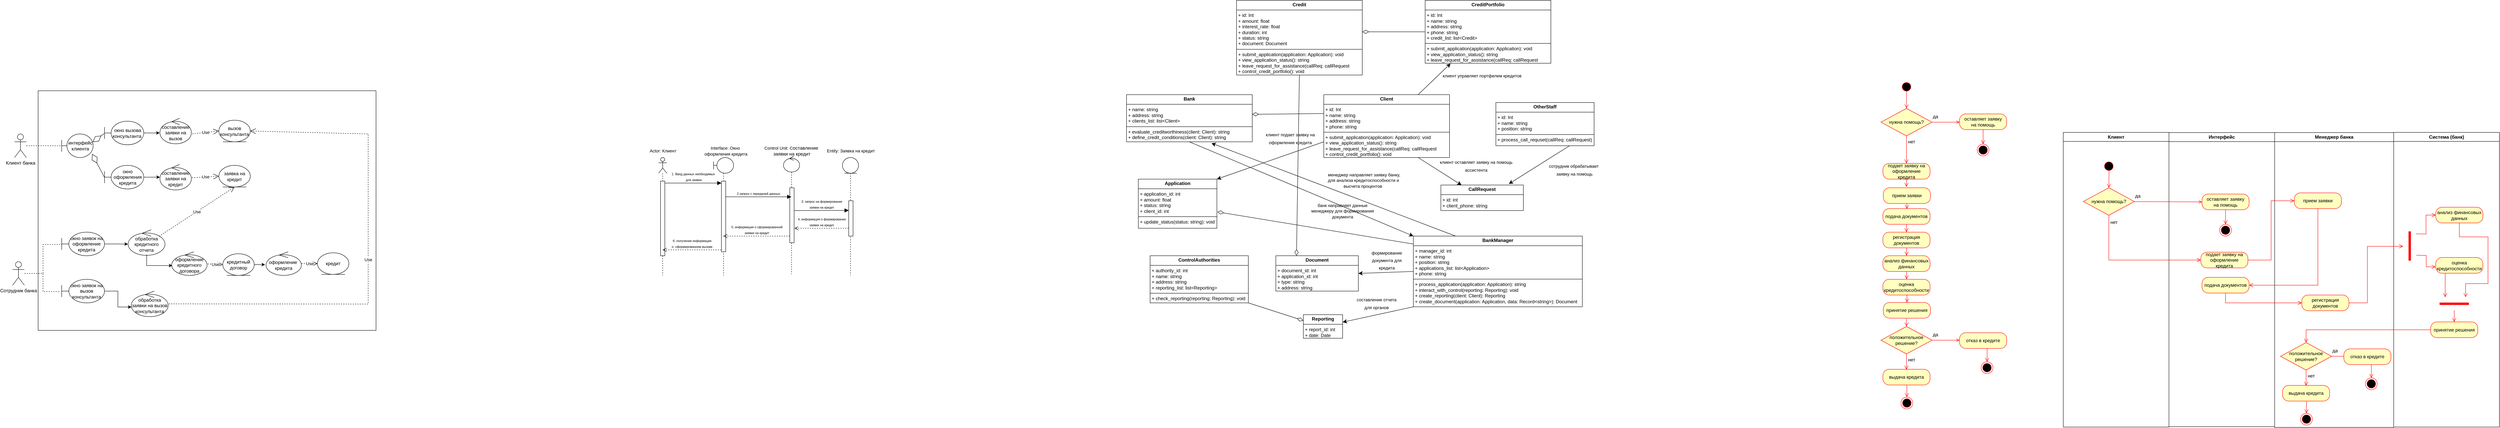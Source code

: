 <mxfile version="24.5.2" type="github">
  <diagram name="Страница — 1" id="e-6qt5zOmuHjVq2N8JB4">
    <mxGraphModel dx="2049" dy="2346" grid="0" gridSize="10" guides="1" tooltips="1" connect="1" arrows="1" fold="1" page="1" pageScale="1" pageWidth="827" pageHeight="1169" math="0" shadow="0">
      <root>
        <mxCell id="0" />
        <mxCell id="1" parent="0" />
        <mxCell id="MA05RyKYBN23lNn1xLHW-2" value="" style="swimlane;startSize=0;" parent="1" vertex="1">
          <mxGeometry x="130" y="90" width="860" height="610" as="geometry" />
        </mxCell>
        <mxCell id="MA05RyKYBN23lNn1xLHW-9" value="интерфейс клиента" style="shape=umlBoundary;whiteSpace=wrap;html=1;" parent="MA05RyKYBN23lNn1xLHW-2" vertex="1">
          <mxGeometry x="60" y="110" width="80" height="60" as="geometry" />
        </mxCell>
        <mxCell id="MA05RyKYBN23lNn1xLHW-12" value="окно оформления кредита" style="shape=umlBoundary;whiteSpace=wrap;html=1;" parent="MA05RyKYBN23lNn1xLHW-2" vertex="1">
          <mxGeometry x="169" y="190" width="100" height="60" as="geometry" />
        </mxCell>
        <mxCell id="MA05RyKYBN23lNn1xLHW-13" value="окно вызова консультанта&amp;nbsp;" style="shape=umlBoundary;whiteSpace=wrap;html=1;" parent="MA05RyKYBN23lNn1xLHW-2" vertex="1">
          <mxGeometry x="169" y="77.5" width="100" height="60" as="geometry" />
        </mxCell>
        <mxCell id="MA05RyKYBN23lNn1xLHW-14" value="составление заявки на вызов" style="ellipse;shape=umlControl;whiteSpace=wrap;html=1;" parent="MA05RyKYBN23lNn1xLHW-2" vertex="1">
          <mxGeometry x="310" y="70" width="80" height="65" as="geometry" />
        </mxCell>
        <mxCell id="MA05RyKYBN23lNn1xLHW-16" value="вызов консультанта" style="ellipse;shape=umlEntity;whiteSpace=wrap;html=1;" parent="MA05RyKYBN23lNn1xLHW-2" vertex="1">
          <mxGeometry x="460" y="75" width="80" height="55" as="geometry" />
        </mxCell>
        <mxCell id="MA05RyKYBN23lNn1xLHW-18" value="составление заявки на кредит" style="ellipse;shape=umlControl;whiteSpace=wrap;html=1;" parent="MA05RyKYBN23lNn1xLHW-2" vertex="1">
          <mxGeometry x="310" y="187.5" width="80" height="65" as="geometry" />
        </mxCell>
        <mxCell id="MA05RyKYBN23lNn1xLHW-19" value="заявка на кредит" style="ellipse;shape=umlEntity;whiteSpace=wrap;html=1;" parent="MA05RyKYBN23lNn1xLHW-2" vertex="1">
          <mxGeometry x="460" y="190" width="80" height="55" as="geometry" />
        </mxCell>
        <mxCell id="MA05RyKYBN23lNn1xLHW-20" value="окно заявок на оформление кредита" style="shape=umlBoundary;whiteSpace=wrap;html=1;" parent="MA05RyKYBN23lNn1xLHW-2" vertex="1">
          <mxGeometry x="60" y="360" width="109" height="60" as="geometry" />
        </mxCell>
        <mxCell id="MA05RyKYBN23lNn1xLHW-21" value="окно заявок на вызов консультанта" style="shape=umlBoundary;whiteSpace=wrap;html=1;" parent="MA05RyKYBN23lNn1xLHW-2" vertex="1">
          <mxGeometry x="60" y="480" width="109" height="60" as="geometry" />
        </mxCell>
        <mxCell id="MA05RyKYBN23lNn1xLHW-23" value="обработка кредитного отчета" style="ellipse;shape=umlControl;whiteSpace=wrap;html=1;" parent="MA05RyKYBN23lNn1xLHW-2" vertex="1">
          <mxGeometry x="229" y="354" width="94" height="65" as="geometry" />
        </mxCell>
        <mxCell id="MA05RyKYBN23lNn1xLHW-24" value="Use" style="endArrow=open;endSize=12;dashed=1;html=1;rounded=0;entryX=0.5;entryY=1;entryDx=0;entryDy=0;exitX=0.839;exitY=0.254;exitDx=0;exitDy=0;exitPerimeter=0;" parent="MA05RyKYBN23lNn1xLHW-2" source="MA05RyKYBN23lNn1xLHW-23" target="MA05RyKYBN23lNn1xLHW-19" edge="1">
          <mxGeometry width="160" relative="1" as="geometry">
            <mxPoint x="180" y="320" as="sourcePoint" />
            <mxPoint x="340" y="320" as="targetPoint" />
          </mxGeometry>
        </mxCell>
        <mxCell id="MA05RyKYBN23lNn1xLHW-25" value="Use" style="endArrow=open;endSize=12;dashed=1;html=1;rounded=0;entryX=0;entryY=0.5;entryDx=0;entryDy=0;exitX=1.017;exitY=0.523;exitDx=0;exitDy=0;exitPerimeter=0;" parent="MA05RyKYBN23lNn1xLHW-2" source="MA05RyKYBN23lNn1xLHW-18" target="MA05RyKYBN23lNn1xLHW-19" edge="1">
          <mxGeometry width="160" relative="1" as="geometry">
            <mxPoint x="318" y="381" as="sourcePoint" />
            <mxPoint x="510" y="255" as="targetPoint" />
          </mxGeometry>
        </mxCell>
        <mxCell id="MA05RyKYBN23lNn1xLHW-26" value="оформление кредитного договора" style="ellipse;shape=umlControl;whiteSpace=wrap;html=1;" parent="MA05RyKYBN23lNn1xLHW-2" vertex="1">
          <mxGeometry x="340" y="410" width="90" height="60" as="geometry" />
        </mxCell>
        <mxCell id="MA05RyKYBN23lNn1xLHW-27" style="edgeStyle=orthogonalEdgeStyle;rounded=0;orthogonalLoop=1;jettySize=auto;html=1;entryX=0.019;entryY=0.583;entryDx=0;entryDy=0;entryPerimeter=0;exitX=0.502;exitY=0.975;exitDx=0;exitDy=0;exitPerimeter=0;" parent="MA05RyKYBN23lNn1xLHW-2" source="MA05RyKYBN23lNn1xLHW-23" target="MA05RyKYBN23lNn1xLHW-26" edge="1">
          <mxGeometry relative="1" as="geometry">
            <Array as="points">
              <mxPoint x="276" y="445" />
            </Array>
          </mxGeometry>
        </mxCell>
        <mxCell id="MA05RyKYBN23lNn1xLHW-28" value="кредитный&lt;div&gt;договор&lt;/div&gt;" style="ellipse;shape=umlEntity;whiteSpace=wrap;html=1;" parent="MA05RyKYBN23lNn1xLHW-2" vertex="1">
          <mxGeometry x="470" y="415" width="80" height="55" as="geometry" />
        </mxCell>
        <mxCell id="MA05RyKYBN23lNn1xLHW-30" value="Use" style="endArrow=open;endSize=12;dashed=1;html=1;rounded=0;entryX=0;entryY=0.5;entryDx=0;entryDy=0;exitX=1.015;exitY=0.514;exitDx=0;exitDy=0;exitPerimeter=0;" parent="MA05RyKYBN23lNn1xLHW-2" source="MA05RyKYBN23lNn1xLHW-26" target="MA05RyKYBN23lNn1xLHW-28" edge="1">
          <mxGeometry width="160" relative="1" as="geometry">
            <mxPoint x="318" y="381" as="sourcePoint" />
            <mxPoint x="510" y="255" as="targetPoint" />
          </mxGeometry>
        </mxCell>
        <mxCell id="MA05RyKYBN23lNn1xLHW-31" value="оформление&amp;nbsp; кредита" style="ellipse;shape=umlControl;whiteSpace=wrap;html=1;" parent="MA05RyKYBN23lNn1xLHW-2" vertex="1">
          <mxGeometry x="580" y="410" width="90" height="60" as="geometry" />
        </mxCell>
        <mxCell id="MA05RyKYBN23lNn1xLHW-32" style="edgeStyle=orthogonalEdgeStyle;rounded=0;orthogonalLoop=1;jettySize=auto;html=1;entryX=-0.027;entryY=0.548;entryDx=0;entryDy=0;entryPerimeter=0;" parent="MA05RyKYBN23lNn1xLHW-2" source="MA05RyKYBN23lNn1xLHW-28" target="MA05RyKYBN23lNn1xLHW-31" edge="1">
          <mxGeometry relative="1" as="geometry" />
        </mxCell>
        <mxCell id="MA05RyKYBN23lNn1xLHW-33" value="кредит" style="ellipse;shape=umlEntity;whiteSpace=wrap;html=1;" parent="MA05RyKYBN23lNn1xLHW-2" vertex="1">
          <mxGeometry x="711" y="412.5" width="80" height="55" as="geometry" />
        </mxCell>
        <mxCell id="MA05RyKYBN23lNn1xLHW-35" value="обработка&lt;div&gt;заявки на вызов консультанта&lt;/div&gt;" style="ellipse;shape=umlControl;whiteSpace=wrap;html=1;" parent="MA05RyKYBN23lNn1xLHW-2" vertex="1">
          <mxGeometry x="237" y="510" width="94" height="65" as="geometry" />
        </mxCell>
        <mxCell id="MA05RyKYBN23lNn1xLHW-36" value="Use" style="endArrow=open;endSize=12;dashed=1;html=1;rounded=0;exitX=1.017;exitY=0.5;exitDx=0;exitDy=0;exitPerimeter=0;entryX=1;entryY=0.5;entryDx=0;entryDy=0;" parent="MA05RyKYBN23lNn1xLHW-2" source="MA05RyKYBN23lNn1xLHW-35" target="MA05RyKYBN23lNn1xLHW-16" edge="1">
          <mxGeometry width="160" relative="1" as="geometry">
            <mxPoint x="318" y="381" as="sourcePoint" />
            <mxPoint x="510" y="255" as="targetPoint" />
            <Array as="points">
              <mxPoint x="840" y="543" />
              <mxPoint x="840" y="110" />
            </Array>
          </mxGeometry>
        </mxCell>
        <mxCell id="MA05RyKYBN23lNn1xLHW-37" value="Use" style="endArrow=open;endSize=12;dashed=1;html=1;rounded=0;entryX=0;entryY=0.5;entryDx=0;entryDy=0;exitX=1.03;exitY=0.609;exitDx=0;exitDy=0;exitPerimeter=0;" parent="MA05RyKYBN23lNn1xLHW-2" source="MA05RyKYBN23lNn1xLHW-14" target="MA05RyKYBN23lNn1xLHW-16" edge="1">
          <mxGeometry width="160" relative="1" as="geometry">
            <mxPoint x="401" y="231" as="sourcePoint" />
            <mxPoint x="470" y="228" as="targetPoint" />
          </mxGeometry>
        </mxCell>
        <mxCell id="MA05RyKYBN23lNn1xLHW-38" style="edgeStyle=orthogonalEdgeStyle;rounded=0;orthogonalLoop=1;jettySize=auto;html=1;entryX=-0.009;entryY=0.574;entryDx=0;entryDy=0;entryPerimeter=0;" parent="MA05RyKYBN23lNn1xLHW-2" source="MA05RyKYBN23lNn1xLHW-13" target="MA05RyKYBN23lNn1xLHW-14" edge="1">
          <mxGeometry relative="1" as="geometry" />
        </mxCell>
        <mxCell id="MA05RyKYBN23lNn1xLHW-39" style="edgeStyle=orthogonalEdgeStyle;rounded=0;orthogonalLoop=1;jettySize=auto;html=1;" parent="MA05RyKYBN23lNn1xLHW-2" source="MA05RyKYBN23lNn1xLHW-12" edge="1">
          <mxGeometry relative="1" as="geometry">
            <mxPoint x="310" y="220" as="targetPoint" />
          </mxGeometry>
        </mxCell>
        <mxCell id="MA05RyKYBN23lNn1xLHW-40" style="edgeStyle=orthogonalEdgeStyle;rounded=0;orthogonalLoop=1;jettySize=auto;html=1;entryX=-0.004;entryY=0.561;entryDx=0;entryDy=0;entryPerimeter=0;" parent="MA05RyKYBN23lNn1xLHW-2" source="MA05RyKYBN23lNn1xLHW-20" target="MA05RyKYBN23lNn1xLHW-23" edge="1">
          <mxGeometry relative="1" as="geometry" />
        </mxCell>
        <mxCell id="MA05RyKYBN23lNn1xLHW-41" style="edgeStyle=orthogonalEdgeStyle;rounded=0;orthogonalLoop=1;jettySize=auto;html=1;entryX=0.006;entryY=0.623;entryDx=0;entryDy=0;entryPerimeter=0;" parent="MA05RyKYBN23lNn1xLHW-2" source="MA05RyKYBN23lNn1xLHW-21" target="MA05RyKYBN23lNn1xLHW-35" edge="1">
          <mxGeometry relative="1" as="geometry" />
        </mxCell>
        <mxCell id="MA05RyKYBN23lNn1xLHW-44" value="" style="endArrow=diamondThin;endFill=0;endSize=24;html=1;rounded=0;entryX=0.987;entryY=0.341;entryDx=0;entryDy=0;entryPerimeter=0;exitX=-0.011;exitY=0.527;exitDx=0;exitDy=0;exitPerimeter=0;" parent="MA05RyKYBN23lNn1xLHW-2" source="MA05RyKYBN23lNn1xLHW-13" target="MA05RyKYBN23lNn1xLHW-9" edge="1">
          <mxGeometry width="160" relative="1" as="geometry">
            <mxPoint x="220" y="280" as="sourcePoint" />
            <mxPoint x="380" y="280" as="targetPoint" />
          </mxGeometry>
        </mxCell>
        <mxCell id="MA05RyKYBN23lNn1xLHW-45" value="" style="endArrow=diamondThin;endFill=0;endSize=24;html=1;rounded=0;entryX=0.969;entryY=0.847;entryDx=0;entryDy=0;entryPerimeter=0;exitX=-0.004;exitY=0.502;exitDx=0;exitDy=0;exitPerimeter=0;" parent="MA05RyKYBN23lNn1xLHW-2" source="MA05RyKYBN23lNn1xLHW-12" target="MA05RyKYBN23lNn1xLHW-9" edge="1">
          <mxGeometry width="160" relative="1" as="geometry">
            <mxPoint x="220" y="280" as="sourcePoint" />
            <mxPoint x="380" y="280" as="targetPoint" />
          </mxGeometry>
        </mxCell>
        <mxCell id="MA05RyKYBN23lNn1xLHW-3" value="Клиент банка" style="shape=umlActor;verticalLabelPosition=bottom;verticalAlign=top;html=1;outlineConnect=0;" parent="1" vertex="1">
          <mxGeometry x="70" y="200" width="30" height="60" as="geometry" />
        </mxCell>
        <mxCell id="MA05RyKYBN23lNn1xLHW-4" value="Сотрудник банка" style="shape=umlActor;verticalLabelPosition=bottom;verticalAlign=top;html=1;outlineConnect=0;" parent="1" vertex="1">
          <mxGeometry x="65" y="525" width="30" height="60" as="geometry" />
        </mxCell>
        <mxCell id="MA05RyKYBN23lNn1xLHW-11" style="edgeStyle=orthogonalEdgeStyle;rounded=0;orthogonalLoop=1;jettySize=auto;html=1;entryX=0.03;entryY=0.502;entryDx=0;entryDy=0;entryPerimeter=0;dashed=1;endArrow=none;endFill=0;" parent="1" source="MA05RyKYBN23lNn1xLHW-3" target="MA05RyKYBN23lNn1xLHW-9" edge="1">
          <mxGeometry relative="1" as="geometry" />
        </mxCell>
        <mxCell id="MA05RyKYBN23lNn1xLHW-34" value="Use" style="endArrow=open;endSize=12;dashed=1;html=1;rounded=0;entryX=0;entryY=0.5;entryDx=0;entryDy=0;" parent="1" target="MA05RyKYBN23lNn1xLHW-33" edge="1">
          <mxGeometry width="160" relative="1" as="geometry">
            <mxPoint x="800" y="530" as="sourcePoint" />
            <mxPoint x="610" y="543" as="targetPoint" />
          </mxGeometry>
        </mxCell>
        <mxCell id="MA05RyKYBN23lNn1xLHW-43" style="edgeStyle=orthogonalEdgeStyle;rounded=0;orthogonalLoop=1;jettySize=auto;html=1;entryX=-0.029;entryY=0.52;entryDx=0;entryDy=0;entryPerimeter=0;dashed=1;endArrow=none;endFill=0;" parent="1" source="MA05RyKYBN23lNn1xLHW-4" target="MA05RyKYBN23lNn1xLHW-21" edge="1">
          <mxGeometry relative="1" as="geometry">
            <mxPoint x="108" y="550" as="sourcePoint" />
            <mxPoint x="200" y="550" as="targetPoint" />
          </mxGeometry>
        </mxCell>
        <mxCell id="MA05RyKYBN23lNn1xLHW-42" style="edgeStyle=orthogonalEdgeStyle;rounded=0;orthogonalLoop=1;jettySize=auto;html=1;entryX=0.009;entryY=0.52;entryDx=0;entryDy=0;entryPerimeter=0;dashed=1;endArrow=none;endFill=0;" parent="1" source="MA05RyKYBN23lNn1xLHW-4" target="MA05RyKYBN23lNn1xLHW-20" edge="1">
          <mxGeometry relative="1" as="geometry">
            <mxPoint x="98" y="540" as="sourcePoint" />
            <mxPoint x="190" y="540" as="targetPoint" />
          </mxGeometry>
        </mxCell>
        <mxCell id="S6wP4L2hM6dd7UkBIjbo-1" value="" style="shape=umlLifeline;perimeter=lifelinePerimeter;whiteSpace=wrap;html=1;container=1;dropTarget=0;collapsible=0;recursiveResize=0;outlineConnect=0;portConstraint=eastwest;newEdgeStyle={&quot;curved&quot;:0,&quot;rounded&quot;:0};participant=umlActor;" vertex="1" parent="1">
          <mxGeometry x="1709" y="260" width="21" height="300" as="geometry" />
        </mxCell>
        <mxCell id="S6wP4L2hM6dd7UkBIjbo-20" value="" style="html=1;points=[[0,0,0,0,5],[0,1,0,0,-5],[1,0,0,0,5],[1,1,0,0,-5]];perimeter=orthogonalPerimeter;outlineConnect=0;targetShapes=umlLifeline;portConstraint=eastwest;newEdgeStyle={&quot;curved&quot;:0,&quot;rounded&quot;:0};" vertex="1" parent="S6wP4L2hM6dd7UkBIjbo-1">
          <mxGeometry x="5" y="60" width="11" height="190" as="geometry" />
        </mxCell>
        <mxCell id="S6wP4L2hM6dd7UkBIjbo-4" value="" style="shape=umlLifeline;perimeter=lifelinePerimeter;whiteSpace=wrap;html=1;container=1;dropTarget=0;collapsible=0;recursiveResize=0;outlineConnect=0;portConstraint=eastwest;newEdgeStyle={&quot;curved&quot;:0,&quot;rounded&quot;:0};participant=umlBoundary;" vertex="1" parent="1">
          <mxGeometry x="1849" y="260" width="51" height="300" as="geometry" />
        </mxCell>
        <mxCell id="S6wP4L2hM6dd7UkBIjbo-17" value="" style="html=1;points=[[0,0,0,0,5],[0,1,0,0,-5],[1,0,0,0,5],[1,1,0,0,-5]];perimeter=orthogonalPerimeter;outlineConnect=0;targetShapes=umlLifeline;portConstraint=eastwest;newEdgeStyle={&quot;curved&quot;:0,&quot;rounded&quot;:0};" vertex="1" parent="S6wP4L2hM6dd7UkBIjbo-4">
          <mxGeometry x="20" y="60" width="11" height="180" as="geometry" />
        </mxCell>
        <mxCell id="S6wP4L2hM6dd7UkBIjbo-6" value="&lt;span style=&quot;font-weight: normal;&quot;&gt;&lt;font style=&quot;font-size: 11px;&quot;&gt;Interface: Окно&amp;nbsp;&lt;/font&gt;&lt;/span&gt;&lt;div&gt;&lt;span style=&quot;font-weight: normal;&quot;&gt;&lt;font style=&quot;font-size: 11px;&quot;&gt;оформления кредита&lt;/font&gt;&lt;/span&gt;&lt;/div&gt;" style="text;align=center;fontStyle=1;verticalAlign=middle;spacingLeft=3;spacingRight=3;strokeColor=none;rotatable=0;points=[[0,0.5],[1,0.5]];portConstraint=eastwest;html=1;" vertex="1" parent="1">
          <mxGeometry x="1839" y="230" width="81" height="26" as="geometry" />
        </mxCell>
        <mxCell id="S6wP4L2hM6dd7UkBIjbo-7" value="&lt;span style=&quot;font-size: 11px; font-weight: 400;&quot;&gt;Actor: Клиент&lt;/span&gt;" style="text;align=center;fontStyle=1;verticalAlign=middle;spacingLeft=3;spacingRight=3;strokeColor=none;rotatable=0;points=[[0,0.5],[1,0.5]];portConstraint=eastwest;html=1;" vertex="1" parent="1">
          <mxGeometry x="1679" y="230" width="81" height="26" as="geometry" />
        </mxCell>
        <mxCell id="S6wP4L2hM6dd7UkBIjbo-10" value="&lt;span style=&quot;font-weight: normal;&quot;&gt;&lt;font style=&quot;font-size: 11px;&quot;&gt;Control Unit: C&lt;/font&gt;&lt;/span&gt;&lt;span style=&quot;font-weight: 400; text-wrap: wrap;&quot;&gt;оставление&amp;nbsp;&lt;/span&gt;&lt;div&gt;&lt;span style=&quot;font-weight: 400; text-wrap: wrap;&quot;&gt;заявки на кредит&lt;/span&gt;&lt;/div&gt;" style="text;align=center;fontStyle=1;verticalAlign=middle;spacingLeft=3;spacingRight=3;strokeColor=none;rotatable=0;points=[[0,0.5],[1,0.5]];portConstraint=eastwest;html=1;" vertex="1" parent="1">
          <mxGeometry x="2007" y="230" width="81" height="26" as="geometry" />
        </mxCell>
        <mxCell id="S6wP4L2hM6dd7UkBIjbo-11" value="" style="shape=umlLifeline;perimeter=lifelinePerimeter;whiteSpace=wrap;html=1;container=1;dropTarget=0;collapsible=0;recursiveResize=0;outlineConnect=0;portConstraint=eastwest;newEdgeStyle={&quot;curved&quot;:0,&quot;rounded&quot;:0};participant=umlControl;" vertex="1" parent="1">
          <mxGeometry x="2027" y="257" width="41" height="300" as="geometry" />
        </mxCell>
        <mxCell id="S6wP4L2hM6dd7UkBIjbo-26" value="" style="html=1;points=[[0,0,0,0,5],[0,1,0,0,-5],[1,0,0,0,5],[1,1,0,0,-5]];perimeter=orthogonalPerimeter;outlineConnect=0;targetShapes=umlLifeline;portConstraint=eastwest;newEdgeStyle={&quot;curved&quot;:0,&quot;rounded&quot;:0};" vertex="1" parent="S6wP4L2hM6dd7UkBIjbo-11">
          <mxGeometry x="16" y="80" width="11" height="140" as="geometry" />
        </mxCell>
        <mxCell id="S6wP4L2hM6dd7UkBIjbo-14" value="&lt;span style=&quot;font-weight: normal;&quot;&gt;&lt;font style=&quot;font-size: 11px;&quot;&gt;Entity: Заявка на кредит&lt;/font&gt;&lt;/span&gt;" style="text;align=center;fontStyle=1;verticalAlign=middle;spacingLeft=3;spacingRight=3;strokeColor=none;rotatable=0;points=[[0,0.5],[1,0.5]];portConstraint=eastwest;html=1;" vertex="1" parent="1">
          <mxGeometry x="2157" y="230" width="81" height="26" as="geometry" />
        </mxCell>
        <mxCell id="S6wP4L2hM6dd7UkBIjbo-16" value="" style="shape=umlLifeline;perimeter=lifelinePerimeter;whiteSpace=wrap;html=1;container=1;dropTarget=0;collapsible=0;recursiveResize=0;outlineConnect=0;portConstraint=eastwest;newEdgeStyle={&quot;curved&quot;:0,&quot;rounded&quot;:0};participant=umlEntity;" vertex="1" parent="1">
          <mxGeometry x="2177" y="260" width="41" height="300" as="geometry" />
        </mxCell>
        <mxCell id="S6wP4L2hM6dd7UkBIjbo-29" value="" style="html=1;points=[[0,0,0,0,5],[0,1,0,0,-5],[1,0,0,0,5],[1,1,0,0,-5]];perimeter=orthogonalPerimeter;outlineConnect=0;targetShapes=umlLifeline;portConstraint=eastwest;newEdgeStyle={&quot;curved&quot;:0,&quot;rounded&quot;:0};" vertex="1" parent="S6wP4L2hM6dd7UkBIjbo-16">
          <mxGeometry x="16" y="110" width="11" height="90" as="geometry" />
        </mxCell>
        <mxCell id="S6wP4L2hM6dd7UkBIjbo-18" value="&lt;font style=&quot;font-size: 8px;&quot;&gt;1. Ввод данных необходимых&lt;/font&gt;&lt;div&gt;&lt;font style=&quot;font-size: 8px;&quot;&gt;&amp;nbsp;для заявки&lt;/font&gt;&lt;/div&gt;" style="html=1;verticalAlign=bottom;endArrow=block;curved=0;rounded=0;entryX=0;entryY=0;entryDx=0;entryDy=5;fontSize=12;startSize=8;endSize=8;exitX=1;exitY=0;exitDx=0;exitDy=5;exitPerimeter=0;" edge="1" target="S6wP4L2hM6dd7UkBIjbo-17" parent="1" source="S6wP4L2hM6dd7UkBIjbo-20">
          <mxGeometry relative="1" as="geometry">
            <mxPoint x="1745" y="325" as="sourcePoint" />
          </mxGeometry>
        </mxCell>
        <mxCell id="S6wP4L2hM6dd7UkBIjbo-19" value="&lt;font style=&quot;font-size: 8px;&quot;&gt;6. получение информации&lt;/font&gt;&lt;div&gt;&lt;font style=&quot;font-size: 8px;&quot;&gt;о&amp;nbsp; сформированном&amp;nbsp;&lt;/font&gt;&lt;span style=&quot;font-size: 8px;&quot;&gt;вызове&lt;/span&gt;&lt;/div&gt;" style="html=1;verticalAlign=bottom;endArrow=open;dashed=1;endSize=8;curved=0;rounded=0;exitX=0;exitY=1;exitDx=0;exitDy=-5;fontSize=12;" edge="1" source="S6wP4L2hM6dd7UkBIjbo-17" parent="1" target="S6wP4L2hM6dd7UkBIjbo-1">
          <mxGeometry relative="1" as="geometry">
            <mxPoint x="1745" y="395" as="targetPoint" />
          </mxGeometry>
        </mxCell>
        <mxCell id="S6wP4L2hM6dd7UkBIjbo-27" value="&lt;font style=&quot;font-size: 8px;&quot;&gt;2.запрос с передачей данных&lt;/font&gt;" style="html=1;verticalAlign=bottom;endArrow=block;curved=0;rounded=0;fontSize=12;startSize=8;endSize=8;" edge="1" parent="1" target="S6wP4L2hM6dd7UkBIjbo-11">
          <mxGeometry relative="1" as="geometry">
            <mxPoint x="1879" y="360" as="sourcePoint" />
            <mxPoint x="1998.5" y="360" as="targetPoint" />
          </mxGeometry>
        </mxCell>
        <mxCell id="S6wP4L2hM6dd7UkBIjbo-28" value="&lt;font style=&quot;font-size: 8px;&quot;&gt;5. информация о сформированной&lt;/font&gt;&lt;div&gt;&lt;font style=&quot;font-size: 8px;&quot;&gt;заявке на кредит&lt;/font&gt;&lt;/div&gt;" style="html=1;verticalAlign=bottom;endArrow=open;dashed=1;endSize=8;curved=0;rounded=0;exitX=0;exitY=1;exitDx=0;exitDy=-5;fontSize=12;" edge="1" parent="1">
          <mxGeometry relative="1" as="geometry">
            <mxPoint x="1873.786" y="460" as="targetPoint" />
            <mxPoint x="2043.0" y="460" as="sourcePoint" />
          </mxGeometry>
        </mxCell>
        <mxCell id="S6wP4L2hM6dd7UkBIjbo-30" value="&lt;font style=&quot;font-size: 8px;&quot;&gt;3. запрос на формирование&lt;/font&gt;&lt;div&gt;&lt;font style=&quot;font-size: 8px;&quot;&gt;заявки на кредит&lt;/font&gt;&lt;/div&gt;" style="html=1;verticalAlign=bottom;endArrow=block;curved=0;rounded=0;fontSize=12;startSize=8;endSize=8;" edge="1" parent="1">
          <mxGeometry relative="1" as="geometry">
            <mxPoint x="2055" y="395" as="sourcePoint" />
            <mxPoint x="2193.0" y="394.64" as="targetPoint" />
          </mxGeometry>
        </mxCell>
        <mxCell id="S6wP4L2hM6dd7UkBIjbo-31" value="&lt;font style=&quot;font-size: 8px;&quot;&gt;4. информация о формировании&lt;/font&gt;&lt;div&gt;&lt;span style=&quot;font-size: 8px;&quot;&gt;заявки на кредит&lt;/span&gt;&lt;/div&gt;" style="html=1;verticalAlign=bottom;endArrow=open;dashed=1;endSize=8;curved=0;rounded=0;exitX=0;exitY=1;exitDx=0;exitDy=-5;fontSize=12;" edge="1" parent="1">
          <mxGeometry relative="1" as="geometry">
            <mxPoint x="2055" y="440" as="targetPoint" />
            <mxPoint x="2193.0" y="440" as="sourcePoint" />
          </mxGeometry>
        </mxCell>
        <mxCell id="S6wP4L2hM6dd7UkBIjbo-50" style="edgeStyle=none;curved=1;rounded=0;orthogonalLoop=1;jettySize=auto;html=1;exitX=0.75;exitY=1;exitDx=0;exitDy=0;entryX=0.25;entryY=0;entryDx=0;entryDy=0;fontSize=12;startSize=8;endSize=8;" edge="1" parent="1" source="S6wP4L2hM6dd7UkBIjbo-33" target="S6wP4L2hM6dd7UkBIjbo-41">
          <mxGeometry relative="1" as="geometry" />
        </mxCell>
        <mxCell id="S6wP4L2hM6dd7UkBIjbo-58" style="edgeStyle=none;curved=1;rounded=0;orthogonalLoop=1;jettySize=auto;html=1;exitX=0;exitY=0.75;exitDx=0;exitDy=0;entryX=1;entryY=0;entryDx=0;entryDy=0;fontSize=12;startSize=8;endSize=8;" edge="1" parent="1" source="S6wP4L2hM6dd7UkBIjbo-33" target="S6wP4L2hM6dd7UkBIjbo-34">
          <mxGeometry relative="1" as="geometry" />
        </mxCell>
        <mxCell id="S6wP4L2hM6dd7UkBIjbo-33" value="&lt;p style=&quot;margin:0px;margin-top:4px;text-align:center;&quot;&gt;&lt;b&gt;Client&lt;/b&gt;&lt;/p&gt;&lt;hr size=&quot;1&quot; style=&quot;border-style:solid;&quot;&gt;&lt;p style=&quot;margin:0px;margin-left:4px;&quot;&gt;+ id: Int&lt;/p&gt;&lt;p style=&quot;margin:0px;margin-left:4px;&quot;&gt;+ name: string&lt;/p&gt;&lt;p style=&quot;margin:0px;margin-left:4px;&quot;&gt;+ address: string&lt;/p&gt;&lt;p style=&quot;margin:0px;margin-left:4px;&quot;&gt;+ phone: string&lt;/p&gt;&lt;hr size=&quot;1&quot; style=&quot;border-style:solid;&quot;&gt;&lt;p style=&quot;margin:0px;margin-left:4px;&quot;&gt;+ submit_application(application: Application): void&lt;/p&gt;&lt;p style=&quot;margin:0px;margin-left:4px;&quot;&gt;+&amp;nbsp;view_application_status(): string&lt;/p&gt;&lt;p style=&quot;margin:0px;margin-left:4px;&quot;&gt;+&amp;nbsp;leave_request_for_assistance(callReq: callRequest&lt;/p&gt;&lt;p style=&quot;margin:0px;margin-left:4px;&quot;&gt;+&amp;nbsp;control_credit_portfolio(): void&lt;/p&gt;" style="verticalAlign=top;align=left;overflow=fill;html=1;whiteSpace=wrap;" vertex="1" parent="1">
          <mxGeometry x="3402" y="100" width="320" height="160" as="geometry" />
        </mxCell>
        <mxCell id="S6wP4L2hM6dd7UkBIjbo-34" value="&lt;p style=&quot;margin:0px;margin-top:4px;text-align:center;&quot;&gt;&lt;b&gt;Application&lt;/b&gt;&lt;/p&gt;&lt;hr size=&quot;1&quot; style=&quot;border-style:solid;&quot;&gt;&lt;p style=&quot;margin:0px;margin-left:4px;&quot;&gt;+ application_id: int&lt;/p&gt;&lt;p style=&quot;margin:0px;margin-left:4px;&quot;&gt;+ amount: float&lt;/p&gt;&lt;p style=&quot;margin:0px;margin-left:4px;&quot;&gt;+ status: string&lt;/p&gt;&lt;p style=&quot;margin:0px;margin-left:4px;&quot;&gt;+ client_id: int&lt;/p&gt;&lt;hr size=&quot;1&quot; style=&quot;border-style:solid;&quot;&gt;&lt;p style=&quot;margin:0px;margin-left:4px;&quot;&gt;&lt;span style=&quot;background-color: initial;&quot;&gt;+&amp;nbsp;update_status(status: string): void&lt;/span&gt;&lt;br&gt;&lt;/p&gt;" style="verticalAlign=top;align=left;overflow=fill;html=1;whiteSpace=wrap;" vertex="1" parent="1">
          <mxGeometry x="2930" y="315" width="200" height="125" as="geometry" />
        </mxCell>
        <mxCell id="S6wP4L2hM6dd7UkBIjbo-63" style="edgeStyle=none;curved=1;rounded=0;orthogonalLoop=1;jettySize=auto;html=1;exitX=0;exitY=0.5;exitDx=0;exitDy=0;entryX=1;entryY=0.5;entryDx=0;entryDy=0;fontSize=12;startSize=8;endSize=8;" edge="1" parent="1" source="S6wP4L2hM6dd7UkBIjbo-35" target="S6wP4L2hM6dd7UkBIjbo-45">
          <mxGeometry relative="1" as="geometry" />
        </mxCell>
        <mxCell id="S6wP4L2hM6dd7UkBIjbo-70" style="edgeStyle=none;curved=1;rounded=0;orthogonalLoop=1;jettySize=auto;html=1;exitX=0;exitY=1;exitDx=0;exitDy=0;fontSize=12;startSize=8;endSize=8;" edge="1" parent="1" source="S6wP4L2hM6dd7UkBIjbo-35" target="S6wP4L2hM6dd7UkBIjbo-42">
          <mxGeometry relative="1" as="geometry" />
        </mxCell>
        <mxCell id="S6wP4L2hM6dd7UkBIjbo-35" value="&lt;p style=&quot;margin:0px;margin-top:4px;text-align:center;&quot;&gt;&lt;b&gt;BankManager&lt;/b&gt;&lt;/p&gt;&lt;hr size=&quot;1&quot; style=&quot;border-style:solid;&quot;&gt;&lt;p style=&quot;margin:0px;margin-left:4px;&quot;&gt;+ manager_id: int&lt;/p&gt;&lt;p style=&quot;margin:0px;margin-left:4px;&quot;&gt;+ name: string&lt;/p&gt;&lt;p style=&quot;margin:0px;margin-left:4px;&quot;&gt;+ position: string&lt;/p&gt;&lt;p style=&quot;margin:0px;margin-left:4px;&quot;&gt;+ applications_list: list&amp;lt;Application&amp;gt;&lt;/p&gt;&lt;p style=&quot;margin:0px;margin-left:4px;&quot;&gt;+ phone: string&lt;/p&gt;&lt;hr size=&quot;1&quot; style=&quot;border-style:solid;&quot;&gt;&lt;p style=&quot;margin:0px;margin-left:4px;&quot;&gt;+ process_application(application: Application): string&lt;/p&gt;&lt;p style=&quot;margin:0px;margin-left:4px;&quot;&gt;+&amp;nbsp;interact_with_control(reporting: Reporting): void&lt;/p&gt;&lt;p style=&quot;margin:0px;margin-left:4px;&quot;&gt;+ create_reporting(client: Client): Reporting&lt;/p&gt;&lt;p style=&quot;margin:0px;margin-left:4px;&quot;&gt;+ create_document(application: Application, data: Record&amp;lt;string&amp;gt;): Document&lt;/p&gt;" style="verticalAlign=top;align=left;overflow=fill;html=1;whiteSpace=wrap;" vertex="1" parent="1">
          <mxGeometry x="3630" y="460" width="430" height="180" as="geometry" />
        </mxCell>
        <mxCell id="S6wP4L2hM6dd7UkBIjbo-37" value="&lt;p style=&quot;margin:0px;margin-top:4px;text-align:center;&quot;&gt;&lt;b&gt;ControlAuthorities&lt;/b&gt;&lt;/p&gt;&lt;hr size=&quot;1&quot; style=&quot;border-style:solid;&quot;&gt;&lt;p style=&quot;margin:0px;margin-left:4px;&quot;&gt;+ authority_id: int&lt;/p&gt;&lt;p style=&quot;margin:0px;margin-left:4px;&quot;&gt;+ name: string&lt;/p&gt;&lt;p style=&quot;margin:0px;margin-left:4px;&quot;&gt;+&amp;nbsp;&lt;span style=&quot;background-color: initial;&quot;&gt;address: string&lt;/span&gt;&lt;/p&gt;&lt;p style=&quot;margin:0px;margin-left:4px;&quot;&gt;+ reporting_list: list&amp;lt;Reporting&amp;gt;&lt;/p&gt;&lt;hr size=&quot;1&quot; style=&quot;border-style:solid;&quot;&gt;&lt;p style=&quot;margin:0px;margin-left:4px;&quot;&gt;+ check_reporting(reporting: Reporting): void&lt;/p&gt;&lt;p style=&quot;margin:0px;margin-left:4px;&quot;&gt;&lt;br&gt;&lt;/p&gt;" style="verticalAlign=top;align=left;overflow=fill;html=1;whiteSpace=wrap;" vertex="1" parent="1">
          <mxGeometry x="2960" y="510" width="250" height="120" as="geometry" />
        </mxCell>
        <mxCell id="S6wP4L2hM6dd7UkBIjbo-68" style="edgeStyle=none;curved=1;rounded=0;orthogonalLoop=1;jettySize=auto;html=1;exitX=0.5;exitY=1;exitDx=0;exitDy=0;entryX=0;entryY=0;entryDx=0;entryDy=0;fontSize=12;startSize=8;endSize=8;" edge="1" parent="1" source="S6wP4L2hM6dd7UkBIjbo-39" target="S6wP4L2hM6dd7UkBIjbo-35">
          <mxGeometry relative="1" as="geometry" />
        </mxCell>
        <mxCell id="S6wP4L2hM6dd7UkBIjbo-39" value="&lt;p style=&quot;margin:0px;margin-top:4px;text-align:center;&quot;&gt;&lt;b&gt;Bank&lt;/b&gt;&lt;/p&gt;&lt;hr size=&quot;1&quot; style=&quot;border-style:solid;&quot;&gt;&lt;p style=&quot;margin:0px;margin-left:4px;&quot;&gt;+ name: string&lt;/p&gt;&lt;p style=&quot;margin:0px;margin-left:4px;&quot;&gt;+ address: string&lt;/p&gt;&lt;p style=&quot;margin:0px;margin-left:4px;&quot;&gt;+ clients_list: list&amp;lt;Client&amp;gt;&lt;/p&gt;&lt;hr size=&quot;1&quot; style=&quot;border-style:solid;&quot;&gt;&lt;p style=&quot;margin:0px;margin-left:4px;&quot;&gt;+ evaluate_creditworthiness(client: Client): string&lt;/p&gt;&lt;p style=&quot;margin:0px;margin-left:4px;&quot;&gt;+ define_credit_conditions(client: Client): string&lt;/p&gt;" style="verticalAlign=top;align=left;overflow=fill;html=1;whiteSpace=wrap;" vertex="1" parent="1">
          <mxGeometry x="2900" y="100" width="320" height="120" as="geometry" />
        </mxCell>
        <mxCell id="S6wP4L2hM6dd7UkBIjbo-41" value="&lt;p style=&quot;margin:0px;margin-top:4px;text-align:center;&quot;&gt;&lt;b&gt;CallRequest&lt;/b&gt;&lt;/p&gt;&lt;hr size=&quot;1&quot; style=&quot;border-style:solid;&quot;&gt;&lt;p style=&quot;margin:0px;margin-left:4px;&quot;&gt;+ id: int&lt;/p&gt;&lt;p style=&quot;margin:0px;margin-left:4px;&quot;&gt;+ client_phone: string&lt;/p&gt;" style="verticalAlign=top;align=left;overflow=fill;html=1;whiteSpace=wrap;" vertex="1" parent="1">
          <mxGeometry x="3700" y="330" width="210" height="65" as="geometry" />
        </mxCell>
        <mxCell id="S6wP4L2hM6dd7UkBIjbo-42" value="&lt;p style=&quot;margin:0px;margin-top:4px;text-align:center;&quot;&gt;&lt;b&gt;Reporting&lt;/b&gt;&lt;/p&gt;&lt;hr size=&quot;1&quot; style=&quot;border-style:solid;&quot;&gt;&lt;p style=&quot;margin:0px;margin-left:4px;&quot;&gt;+ report_id: int&lt;/p&gt;&lt;p style=&quot;margin:0px;margin-left:4px;&quot;&gt;+ date: Date&lt;/p&gt;&lt;p style=&quot;margin:0px;margin-left:4px;&quot;&gt;&lt;br&gt;&lt;/p&gt;&lt;p style=&quot;margin:0px;margin-left:4px;&quot;&gt;&lt;br&gt;&lt;/p&gt;" style="verticalAlign=top;align=left;overflow=fill;html=1;whiteSpace=wrap;" vertex="1" parent="1">
          <mxGeometry x="3350" y="660" width="100" height="60" as="geometry" />
        </mxCell>
        <mxCell id="S6wP4L2hM6dd7UkBIjbo-45" value="&lt;p style=&quot;margin:0px;margin-top:4px;text-align:center;&quot;&gt;&lt;b&gt;Document&lt;/b&gt;&lt;/p&gt;&lt;hr size=&quot;1&quot; style=&quot;border-style:solid;&quot;&gt;&lt;p style=&quot;margin:0px;margin-left:4px;&quot;&gt;+ document_id: int&lt;/p&gt;&lt;p style=&quot;margin:0px;margin-left:4px;&quot;&gt;+ application_id: int&lt;/p&gt;&lt;p style=&quot;margin:0px;margin-left:4px;&quot;&gt;+ type: string&lt;/p&gt;&lt;p style=&quot;margin:0px;margin-left:4px;&quot;&gt;+&amp;nbsp;&lt;span style=&quot;background-color: initial;&quot;&gt;address: string&lt;/span&gt;&lt;/p&gt;&lt;p style=&quot;margin:0px;margin-left:4px;&quot;&gt;&lt;br&gt;&lt;/p&gt;&lt;p style=&quot;margin:0px;margin-left:4px;&quot;&gt;&lt;br&gt;&lt;/p&gt;" style="verticalAlign=top;align=left;overflow=fill;html=1;whiteSpace=wrap;" vertex="1" parent="1">
          <mxGeometry x="3280" y="510" width="210" height="90" as="geometry" />
        </mxCell>
        <mxCell id="S6wP4L2hM6dd7UkBIjbo-46" value="&lt;p style=&quot;margin:0px;margin-top:4px;text-align:center;&quot;&gt;&lt;b&gt;OtherStaff&lt;/b&gt;&lt;/p&gt;&lt;hr size=&quot;1&quot; style=&quot;border-style:solid;&quot;&gt;&lt;p style=&quot;margin:0px;margin-left:4px;&quot;&gt;+ id: Int&lt;/p&gt;&lt;p style=&quot;margin:0px;margin-left:4px;&quot;&gt;+ name: string&lt;/p&gt;&lt;p style=&quot;margin:0px;margin-left:4px;&quot;&gt;+ position: string&lt;/p&gt;&lt;hr size=&quot;1&quot; style=&quot;border-style:solid;&quot;&gt;&lt;p style=&quot;margin:0px;margin-left:4px;&quot;&gt;&lt;span style=&quot;background-color: initial;&quot;&gt;+&amp;nbsp;process_call_requset(callReq: callRequest)&lt;/span&gt;&lt;br&gt;&lt;/p&gt;" style="verticalAlign=top;align=left;overflow=fill;html=1;whiteSpace=wrap;" vertex="1" parent="1">
          <mxGeometry x="3840" y="120" width="250" height="110" as="geometry" />
        </mxCell>
        <mxCell id="S6wP4L2hM6dd7UkBIjbo-47" value="&lt;p style=&quot;margin:0px;margin-top:4px;text-align:center;&quot;&gt;&lt;b&gt;CreditPortfolio&lt;/b&gt;&lt;br&gt;&lt;/p&gt;&lt;hr size=&quot;1&quot; style=&quot;border-style:solid;&quot;&gt;&lt;p style=&quot;margin:0px;margin-left:4px;&quot;&gt;+ id: Int&lt;/p&gt;&lt;p style=&quot;margin:0px;margin-left:4px;&quot;&gt;+ name: string&lt;/p&gt;&lt;p style=&quot;margin:0px;margin-left:4px;&quot;&gt;+ address: string&lt;/p&gt;&lt;p style=&quot;margin:0px;margin-left:4px;&quot;&gt;+ phone: string&lt;/p&gt;&lt;p style=&quot;margin:0px;margin-left:4px;&quot;&gt;+ credit_list: list&amp;lt;Credit&amp;gt;&lt;/p&gt;&lt;hr size=&quot;1&quot; style=&quot;border-style:solid;&quot;&gt;&lt;p style=&quot;margin:0px;margin-left:4px;&quot;&gt;+ submit_application(application: Application): void&lt;/p&gt;&lt;p style=&quot;margin:0px;margin-left:4px;&quot;&gt;+&amp;nbsp;view_application_status(): string&lt;/p&gt;&lt;p style=&quot;margin:0px;margin-left:4px;&quot;&gt;+&amp;nbsp;leave_request_for_assistance(callReq: callRequest&lt;/p&gt;" style="verticalAlign=top;align=left;overflow=fill;html=1;whiteSpace=wrap;" vertex="1" parent="1">
          <mxGeometry x="3660" y="-140" width="320" height="160" as="geometry" />
        </mxCell>
        <mxCell id="S6wP4L2hM6dd7UkBIjbo-48" style="edgeStyle=none;curved=1;rounded=0;orthogonalLoop=1;jettySize=auto;html=1;exitX=0.75;exitY=0;exitDx=0;exitDy=0;entryX=0.202;entryY=1.005;entryDx=0;entryDy=0;entryPerimeter=0;fontSize=12;startSize=8;endSize=8;" edge="1" parent="1" source="S6wP4L2hM6dd7UkBIjbo-33" target="S6wP4L2hM6dd7UkBIjbo-47">
          <mxGeometry relative="1" as="geometry" />
        </mxCell>
        <mxCell id="S6wP4L2hM6dd7UkBIjbo-49" value="&lt;span style=&quot;font-size: 11px;&quot;&gt;клиент управляет портфелем кредитов&lt;/span&gt;" style="text;html=1;align=center;verticalAlign=middle;whiteSpace=wrap;rounded=0;fontSize=16;" vertex="1" parent="1">
          <mxGeometry x="3695" y="40" width="220" height="20" as="geometry" />
        </mxCell>
        <mxCell id="S6wP4L2hM6dd7UkBIjbo-51" value="&lt;span style=&quot;font-size: 11px;&quot;&gt;клиент оставляет заявку на помощь ассистента&lt;/span&gt;" style="text;html=1;align=center;verticalAlign=middle;whiteSpace=wrap;rounded=0;fontSize=16;" vertex="1" parent="1">
          <mxGeometry x="3680" y="270" width="220" height="20" as="geometry" />
        </mxCell>
        <mxCell id="S6wP4L2hM6dd7UkBIjbo-52" style="edgeStyle=none;curved=1;rounded=0;orthogonalLoop=1;jettySize=auto;html=1;exitX=0.75;exitY=1;exitDx=0;exitDy=0;entryX=0.824;entryY=-0.045;entryDx=0;entryDy=0;entryPerimeter=0;fontSize=12;startSize=8;endSize=8;" edge="1" parent="1" source="S6wP4L2hM6dd7UkBIjbo-46" target="S6wP4L2hM6dd7UkBIjbo-41">
          <mxGeometry relative="1" as="geometry" />
        </mxCell>
        <mxCell id="S6wP4L2hM6dd7UkBIjbo-53" value="&lt;span style=&quot;font-size: 11px;&quot;&gt;сотрудник обрабатывает&amp;nbsp;&lt;/span&gt;&lt;div&gt;&lt;span style=&quot;font-size: 11px;&quot;&gt;заявку на помощь&lt;/span&gt;&lt;/div&gt;" style="text;html=1;align=center;verticalAlign=middle;whiteSpace=wrap;rounded=0;fontSize=16;" vertex="1" parent="1">
          <mxGeometry x="3930" y="280" width="220" height="20" as="geometry" />
        </mxCell>
        <mxCell id="S6wP4L2hM6dd7UkBIjbo-54" style="edgeStyle=none;curved=1;rounded=0;orthogonalLoop=1;jettySize=auto;html=1;exitX=0.5;exitY=0;exitDx=0;exitDy=0;fontSize=12;startSize=8;endSize=8;" edge="1" parent="1" source="S6wP4L2hM6dd7UkBIjbo-53" target="S6wP4L2hM6dd7UkBIjbo-53">
          <mxGeometry relative="1" as="geometry" />
        </mxCell>
        <mxCell id="S6wP4L2hM6dd7UkBIjbo-56" value="&lt;p style=&quot;margin:0px;margin-top:4px;text-align:center;&quot;&gt;&lt;b&gt;Credit&lt;/b&gt;&lt;/p&gt;&lt;hr size=&quot;1&quot; style=&quot;border-style:solid;&quot;&gt;&lt;p style=&quot;margin:0px;margin-left:4px;&quot;&gt;+ id: Int&lt;/p&gt;&lt;p style=&quot;margin:0px;margin-left:4px;&quot;&gt;+ amount: float&lt;/p&gt;&lt;p style=&quot;margin:0px;margin-left:4px;&quot;&gt;+ interest_rate:&amp;nbsp;&lt;span style=&quot;background-color: initial;&quot;&gt;float&lt;/span&gt;&lt;/p&gt;&lt;p style=&quot;margin:0px;margin-left:4px;&quot;&gt;+ duration:&amp;nbsp;&lt;span style=&quot;background-color: initial;&quot;&gt;int&lt;/span&gt;&lt;/p&gt;&lt;p style=&quot;margin:0px;margin-left:4px;&quot;&gt;&lt;span style=&quot;background-color: initial;&quot;&gt;+&amp;nbsp;&lt;/span&gt;&lt;span style=&quot;background-color: initial;&quot;&gt;status:&amp;nbsp;&lt;/span&gt;&lt;span style=&quot;background-color: initial;&quot;&gt;string&lt;/span&gt;&lt;/p&gt;&lt;p style=&quot;margin:0px;margin-left:4px;&quot;&gt;&lt;span style=&quot;background-color: initial;&quot;&gt;+ document: Document&lt;/span&gt;&lt;/p&gt;&lt;hr size=&quot;1&quot; style=&quot;border-style:solid;&quot;&gt;&lt;p style=&quot;margin:0px;margin-left:4px;&quot;&gt;+ submit_application(application: Application): void&lt;/p&gt;&lt;p style=&quot;margin:0px;margin-left:4px;&quot;&gt;+&amp;nbsp;view_application_status(): string&lt;/p&gt;&lt;p style=&quot;margin:0px;margin-left:4px;&quot;&gt;+&amp;nbsp;leave_request_for_assistance(callReq: callRequest&lt;/p&gt;&lt;p style=&quot;margin:0px;margin-left:4px;&quot;&gt;+&amp;nbsp;control_credit_portfolio(): void&lt;/p&gt;" style="verticalAlign=top;align=left;overflow=fill;html=1;whiteSpace=wrap;" vertex="1" parent="1">
          <mxGeometry x="3180" y="-140" width="320" height="190" as="geometry" />
        </mxCell>
        <mxCell id="S6wP4L2hM6dd7UkBIjbo-57" value="" style="endArrow=none;html=1;endSize=12;startArrow=diamondThin;startSize=14;startFill=0;align=left;verticalAlign=bottom;rounded=0;fontSize=12;exitX=0.999;exitY=0.652;exitDx=0;exitDy=0;exitPerimeter=0;endFill=0;" edge="1" parent="1">
          <mxGeometry x="-1" y="3" relative="1" as="geometry">
            <mxPoint x="3500" y="-60" as="sourcePoint" />
            <mxPoint x="3659" y="-60" as="targetPoint" />
          </mxGeometry>
        </mxCell>
        <mxCell id="S6wP4L2hM6dd7UkBIjbo-59" value="&lt;span style=&quot;font-size: 11px;&quot;&gt;клиент подает заявку на оформление кредита&lt;/span&gt;" style="text;html=1;align=center;verticalAlign=middle;whiteSpace=wrap;rounded=0;fontSize=16;" vertex="1" parent="1">
          <mxGeometry x="3232" y="200" width="170" height="20" as="geometry" />
        </mxCell>
        <mxCell id="S6wP4L2hM6dd7UkBIjbo-61" value="" style="endArrow=none;html=1;endSize=12;startArrow=diamondThin;startSize=14;startFill=0;align=left;verticalAlign=bottom;rounded=0;fontSize=12;exitX=0.999;exitY=0.652;exitDx=0;exitDy=0;exitPerimeter=0;endFill=0;entryX=0;entryY=0.3;entryDx=0;entryDy=0;entryPerimeter=0;" edge="1" parent="1" target="S6wP4L2hM6dd7UkBIjbo-33">
          <mxGeometry x="-1" y="3" relative="1" as="geometry">
            <mxPoint x="3220" y="150" as="sourcePoint" />
            <mxPoint x="3379" y="150" as="targetPoint" />
          </mxGeometry>
        </mxCell>
        <mxCell id="S6wP4L2hM6dd7UkBIjbo-62" value="" style="endArrow=none;html=1;endSize=12;startArrow=diamondThin;startSize=14;startFill=0;align=left;verticalAlign=bottom;rounded=0;fontSize=12;exitX=1.006;exitY=0.667;exitDx=0;exitDy=0;entryX=-0.001;entryY=0.112;entryDx=0;entryDy=0;exitPerimeter=0;endFill=0;entryPerimeter=0;" edge="1" parent="1" source="S6wP4L2hM6dd7UkBIjbo-34" target="S6wP4L2hM6dd7UkBIjbo-35">
          <mxGeometry x="-1" y="3" relative="1" as="geometry">
            <mxPoint x="3490" y="379" as="sourcePoint" />
            <mxPoint x="3640" y="470" as="targetPoint" />
          </mxGeometry>
        </mxCell>
        <mxCell id="S6wP4L2hM6dd7UkBIjbo-64" value="&lt;span style=&quot;font-size: 11px;&quot;&gt;формирование документа для кредита&lt;/span&gt;" style="text;html=1;align=center;verticalAlign=middle;whiteSpace=wrap;rounded=0;fontSize=16;" vertex="1" parent="1">
          <mxGeometry x="3505.5" y="500" width="113" height="40" as="geometry" />
        </mxCell>
        <mxCell id="S6wP4L2hM6dd7UkBIjbo-65" style="edgeStyle=none;curved=1;rounded=0;orthogonalLoop=1;jettySize=auto;html=1;exitX=0.25;exitY=0;exitDx=0;exitDy=0;entryX=0.676;entryY=1.03;entryDx=0;entryDy=0;entryPerimeter=0;fontSize=12;startSize=8;endSize=8;" edge="1" parent="1" source="S6wP4L2hM6dd7UkBIjbo-35" target="S6wP4L2hM6dd7UkBIjbo-39">
          <mxGeometry relative="1" as="geometry" />
        </mxCell>
        <mxCell id="S6wP4L2hM6dd7UkBIjbo-66" value="&lt;div style=&quot;text-align: center;&quot;&gt;&lt;span style=&quot;background-color: initial; font-size: 11px;&quot;&gt;&amp;nbsp;менеджер направляет заявку банку, для анализа кредитоспособности и высчета процентов&amp;nbsp;&lt;/span&gt;&lt;/div&gt;" style="text;whiteSpace=wrap;html=1;" vertex="1" parent="1">
          <mxGeometry x="3402" y="290" width="200" height="55" as="geometry" />
        </mxCell>
        <mxCell id="S6wP4L2hM6dd7UkBIjbo-69" value="&lt;span style=&quot;font-size: 11px;&quot;&gt;банк направляет данные менеджеру для формирования документа&lt;/span&gt;" style="text;whiteSpace=wrap;html=1;align=center;" vertex="1" parent="1">
          <mxGeometry x="3360" y="367.5" width="180" height="55" as="geometry" />
        </mxCell>
        <mxCell id="S6wP4L2hM6dd7UkBIjbo-71" value="&lt;span style=&quot;font-size: 11px;&quot;&gt;составление отчета для органов&lt;/span&gt;" style="text;html=1;align=center;verticalAlign=middle;whiteSpace=wrap;rounded=0;fontSize=16;" vertex="1" parent="1">
          <mxGeometry x="3480" y="610" width="113" height="40" as="geometry" />
        </mxCell>
        <mxCell id="S6wP4L2hM6dd7UkBIjbo-72" value="" style="endArrow=none;html=1;endSize=12;startArrow=diamondThin;startSize=14;startFill=0;align=left;verticalAlign=bottom;rounded=0;fontSize=12;exitX=0;exitY=0.25;exitDx=0;exitDy=0;endFill=0;entryX=1;entryY=1;entryDx=0;entryDy=0;" edge="1" parent="1" source="S6wP4L2hM6dd7UkBIjbo-42" target="S6wP4L2hM6dd7UkBIjbo-37">
          <mxGeometry x="-1" y="3" relative="1" as="geometry">
            <mxPoint x="3200" y="722" as="sourcePoint" />
            <mxPoint x="3382" y="720" as="targetPoint" />
          </mxGeometry>
        </mxCell>
        <mxCell id="S6wP4L2hM6dd7UkBIjbo-73" value="" style="endArrow=none;html=1;endSize=12;startArrow=diamondThin;startSize=14;startFill=0;align=left;verticalAlign=bottom;rounded=0;fontSize=12;exitX=0.25;exitY=0;exitDx=0;exitDy=0;endFill=0;entryX=0.5;entryY=1;entryDx=0;entryDy=0;" edge="1" parent="1" source="S6wP4L2hM6dd7UkBIjbo-45" target="S6wP4L2hM6dd7UkBIjbo-56">
          <mxGeometry x="-1" y="3" relative="1" as="geometry">
            <mxPoint x="3400" y="525" as="sourcePoint" />
            <mxPoint x="3340" y="160" as="targetPoint" />
          </mxGeometry>
        </mxCell>
        <mxCell id="S6wP4L2hM6dd7UkBIjbo-75" value="" style="ellipse;html=1;shape=startState;fillColor=#000000;strokeColor=#ff0000;" vertex="1" parent="1">
          <mxGeometry x="4870" y="65" width="30" height="30" as="geometry" />
        </mxCell>
        <mxCell id="S6wP4L2hM6dd7UkBIjbo-76" value="" style="html=1;verticalAlign=bottom;endArrow=open;endSize=8;strokeColor=#FF0808;rounded=0;fontSize=12;exitX=0.515;exitY=0.879;exitDx=0;exitDy=0;exitPerimeter=0;entryX=0.5;entryY=0;entryDx=0;entryDy=0;" edge="1" source="S6wP4L2hM6dd7UkBIjbo-75" parent="1" target="S6wP4L2hM6dd7UkBIjbo-78">
          <mxGeometry relative="1" as="geometry">
            <mxPoint x="4883" y="135" as="targetPoint" />
          </mxGeometry>
        </mxCell>
        <mxCell id="S6wP4L2hM6dd7UkBIjbo-77" value="" style="ellipse;html=1;shape=endState;fillColor=#000000;strokeColor=#ff0000;" vertex="1" parent="1">
          <mxGeometry x="4871" y="870" width="30" height="30" as="geometry" />
        </mxCell>
        <mxCell id="S6wP4L2hM6dd7UkBIjbo-78" value="нужна помощь?" style="rhombus;whiteSpace=wrap;html=1;fontColor=#000000;fillColor=#ffffc0;strokeColor=#ff0000;" vertex="1" parent="1">
          <mxGeometry x="4820" y="135" width="130" height="70" as="geometry" />
        </mxCell>
        <mxCell id="S6wP4L2hM6dd7UkBIjbo-79" value="да" style="edgeStyle=orthogonalEdgeStyle;html=1;align=left;verticalAlign=bottom;endArrow=open;strokeColor=#ff0000;rounded=0;fontSize=12;curved=1;" edge="1" source="S6wP4L2hM6dd7UkBIjbo-78" parent="1">
          <mxGeometry x="-1" y="5" relative="1" as="geometry">
            <mxPoint x="5020" y="170" as="targetPoint" />
            <mxPoint as="offset" />
          </mxGeometry>
        </mxCell>
        <mxCell id="S6wP4L2hM6dd7UkBIjbo-80" value="нет" style="html=1;align=left;verticalAlign=top;endArrow=open;endSize=8;strokeColor=#ff0000;rounded=0;fontSize=12;entryX=0.5;entryY=0;entryDx=0;entryDy=0;" edge="1" source="S6wP4L2hM6dd7UkBIjbo-78" parent="1">
          <mxGeometry x="-0.978" y="2" relative="1" as="geometry">
            <mxPoint x="4885.0" y="275" as="targetPoint" />
            <mxPoint as="offset" />
          </mxGeometry>
        </mxCell>
        <mxCell id="S6wP4L2hM6dd7UkBIjbo-81" value="оставляет заявку&lt;div&gt;на помощь&lt;/div&gt;" style="rounded=1;whiteSpace=wrap;html=1;arcSize=40;fontColor=#000000;fillColor=#ffffc0;strokeColor=#ff0000;" vertex="1" parent="1">
          <mxGeometry x="5020" y="149" width="120" height="40" as="geometry" />
        </mxCell>
        <mxCell id="S6wP4L2hM6dd7UkBIjbo-82" value="" style="html=1;verticalAlign=bottom;endArrow=open;endSize=8;strokeColor=#ff0000;rounded=0;fontSize=12;entryX=0.5;entryY=0;entryDx=0;entryDy=0;" edge="1" source="S6wP4L2hM6dd7UkBIjbo-81" parent="1" target="S6wP4L2hM6dd7UkBIjbo-83">
          <mxGeometry relative="1" as="geometry">
            <mxPoint x="5090" y="205" as="targetPoint" />
          </mxGeometry>
        </mxCell>
        <mxCell id="S6wP4L2hM6dd7UkBIjbo-83" value="" style="ellipse;html=1;shape=endState;fillColor=#000000;strokeColor=#ff0000;" vertex="1" parent="1">
          <mxGeometry x="5065" y="226" width="30" height="30" as="geometry" />
        </mxCell>
        <mxCell id="S6wP4L2hM6dd7UkBIjbo-88" value="подает заявку на оформление кредита" style="rounded=1;whiteSpace=wrap;html=1;arcSize=40;fontColor=#000000;fillColor=#ffffc0;strokeColor=#ff0000;" vertex="1" parent="1">
          <mxGeometry x="4825" y="275" width="120" height="40" as="geometry" />
        </mxCell>
        <mxCell id="S6wP4L2hM6dd7UkBIjbo-89" value="" style="edgeStyle=orthogonalEdgeStyle;html=1;verticalAlign=bottom;endArrow=open;endSize=8;strokeColor=#ff0000;rounded=0;fontSize=12;curved=1;" edge="1" source="S6wP4L2hM6dd7UkBIjbo-88" parent="1">
          <mxGeometry relative="1" as="geometry">
            <mxPoint x="4885" y="335" as="targetPoint" />
          </mxGeometry>
        </mxCell>
        <mxCell id="S6wP4L2hM6dd7UkBIjbo-90" value="подача документов" style="rounded=1;whiteSpace=wrap;html=1;arcSize=40;fontColor=#000000;fillColor=#ffffc0;strokeColor=#ff0000;" vertex="1" parent="1">
          <mxGeometry x="4825" y="390" width="120" height="40" as="geometry" />
        </mxCell>
        <mxCell id="S6wP4L2hM6dd7UkBIjbo-94" value="" style="edgeStyle=orthogonalEdgeStyle;html=1;verticalAlign=bottom;endArrow=open;endSize=8;strokeColor=#ff0000;rounded=0;fontSize=12;curved=1;" edge="1" parent="1" source="S6wP4L2hM6dd7UkBIjbo-90" target="S6wP4L2hM6dd7UkBIjbo-92">
          <mxGeometry relative="1" as="geometry">
            <mxPoint x="4890" y="530" as="targetPoint" />
            <mxPoint x="4885" y="430" as="sourcePoint" />
          </mxGeometry>
        </mxCell>
        <mxCell id="S6wP4L2hM6dd7UkBIjbo-92" value="регистрация документов" style="rounded=1;whiteSpace=wrap;html=1;arcSize=40;fontColor=#000000;fillColor=#ffffc0;strokeColor=#ff0000;" vertex="1" parent="1">
          <mxGeometry x="4825" y="450" width="120" height="40" as="geometry" />
        </mxCell>
        <mxCell id="S6wP4L2hM6dd7UkBIjbo-98" value="" style="edgeStyle=orthogonalEdgeStyle;html=1;verticalAlign=bottom;endArrow=open;endSize=8;strokeColor=#ff0000;rounded=0;fontSize=12;curved=1;" edge="1" parent="1" target="S6wP4L2hM6dd7UkBIjbo-99">
          <mxGeometry relative="1" as="geometry">
            <mxPoint x="4890" y="590" as="targetPoint" />
            <mxPoint x="4885" y="490" as="sourcePoint" />
          </mxGeometry>
        </mxCell>
        <mxCell id="S6wP4L2hM6dd7UkBIjbo-99" value="анализ финансовых данных" style="rounded=1;whiteSpace=wrap;html=1;arcSize=40;fontColor=#000000;fillColor=#ffffc0;strokeColor=#ff0000;" vertex="1" parent="1">
          <mxGeometry x="4825" y="510" width="120" height="40" as="geometry" />
        </mxCell>
        <mxCell id="S6wP4L2hM6dd7UkBIjbo-100" value="" style="edgeStyle=orthogonalEdgeStyle;html=1;verticalAlign=bottom;endArrow=open;endSize=8;strokeColor=#ff0000;rounded=0;fontSize=12;curved=1;" edge="1" parent="1" target="S6wP4L2hM6dd7UkBIjbo-101">
          <mxGeometry relative="1" as="geometry">
            <mxPoint x="4890" y="650" as="targetPoint" />
            <mxPoint x="4885" y="550" as="sourcePoint" />
          </mxGeometry>
        </mxCell>
        <mxCell id="S6wP4L2hM6dd7UkBIjbo-101" value="оценка кредитоспособности" style="rounded=1;whiteSpace=wrap;html=1;arcSize=40;fontColor=#000000;fillColor=#ffffc0;strokeColor=#ff0000;" vertex="1" parent="1">
          <mxGeometry x="4825" y="570" width="120" height="40" as="geometry" />
        </mxCell>
        <mxCell id="S6wP4L2hM6dd7UkBIjbo-106" value="положительное решение?" style="rhombus;whiteSpace=wrap;html=1;fontColor=#000000;fillColor=#ffffc0;strokeColor=#ff0000;" vertex="1" parent="1">
          <mxGeometry x="4820" y="690" width="130" height="70" as="geometry" />
        </mxCell>
        <mxCell id="S6wP4L2hM6dd7UkBIjbo-107" value="да" style="edgeStyle=orthogonalEdgeStyle;html=1;align=left;verticalAlign=bottom;endArrow=open;strokeColor=#ff0000;rounded=0;fontSize=12;curved=1;" edge="1" parent="1" source="S6wP4L2hM6dd7UkBIjbo-106">
          <mxGeometry x="-1" y="5" relative="1" as="geometry">
            <mxPoint x="5020" y="725" as="targetPoint" />
            <mxPoint as="offset" />
          </mxGeometry>
        </mxCell>
        <mxCell id="S6wP4L2hM6dd7UkBIjbo-108" value="нет" style="html=1;align=left;verticalAlign=top;endArrow=open;endSize=8;strokeColor=#ff0000;rounded=0;fontSize=12;" edge="1" parent="1" source="S6wP4L2hM6dd7UkBIjbo-106">
          <mxGeometry x="-0.978" y="2" relative="1" as="geometry">
            <mxPoint x="4885" y="800" as="targetPoint" />
            <mxPoint as="offset" />
          </mxGeometry>
        </mxCell>
        <mxCell id="S6wP4L2hM6dd7UkBIjbo-109" value="" style="edgeStyle=orthogonalEdgeStyle;html=1;verticalAlign=bottom;endArrow=open;endSize=8;strokeColor=#ff0000;rounded=0;fontSize=12;curved=1;" edge="1" parent="1">
          <mxGeometry relative="1" as="geometry">
            <mxPoint x="4884.75" y="690" as="targetPoint" />
            <mxPoint x="4884.75" y="670" as="sourcePoint" />
          </mxGeometry>
        </mxCell>
        <mxCell id="S6wP4L2hM6dd7UkBIjbo-111" value="" style="edgeStyle=orthogonalEdgeStyle;html=1;verticalAlign=bottom;endArrow=open;endSize=8;strokeColor=#ff0000;rounded=0;fontSize=12;curved=1;entryX=0.5;entryY=0;entryDx=0;entryDy=0;" edge="1" parent="1" target="S6wP4L2hM6dd7UkBIjbo-113">
          <mxGeometry relative="1" as="geometry">
            <mxPoint x="5090" y="772" as="targetPoint" />
            <mxPoint x="5090" y="746" as="sourcePoint" />
          </mxGeometry>
        </mxCell>
        <mxCell id="S6wP4L2hM6dd7UkBIjbo-112" value="отказ в кредите" style="rounded=1;whiteSpace=wrap;html=1;arcSize=40;fontColor=#000000;fillColor=#ffffc0;strokeColor=#ff0000;" vertex="1" parent="1">
          <mxGeometry x="5020" y="706" width="120" height="40" as="geometry" />
        </mxCell>
        <mxCell id="S6wP4L2hM6dd7UkBIjbo-113" value="" style="ellipse;html=1;shape=endState;fillColor=#000000;strokeColor=#ff0000;" vertex="1" parent="1">
          <mxGeometry x="5075" y="780" width="30" height="30" as="geometry" />
        </mxCell>
        <mxCell id="S6wP4L2hM6dd7UkBIjbo-114" value="" style="edgeStyle=orthogonalEdgeStyle;html=1;verticalAlign=bottom;endArrow=open;endSize=8;strokeColor=#ff0000;rounded=0;fontSize=12;curved=1;entryX=0.416;entryY=-0.102;entryDx=0;entryDy=0;entryPerimeter=0;" edge="1" parent="1">
          <mxGeometry relative="1" as="geometry">
            <mxPoint x="4886" y="870" as="targetPoint" />
            <mxPoint x="4886" y="839" as="sourcePoint" />
          </mxGeometry>
        </mxCell>
        <mxCell id="S6wP4L2hM6dd7UkBIjbo-115" value="выдача кредита" style="rounded=1;whiteSpace=wrap;html=1;arcSize=40;fontColor=#000000;fillColor=#ffffc0;strokeColor=#ff0000;" vertex="1" parent="1">
          <mxGeometry x="4825" y="799" width="120" height="40" as="geometry" />
        </mxCell>
        <mxCell id="S6wP4L2hM6dd7UkBIjbo-119" value="Клиент" style="swimlane;whiteSpace=wrap;html=1;" vertex="1" parent="1">
          <mxGeometry x="5284" y="196" width="269" height="750" as="geometry" />
        </mxCell>
        <mxCell id="S6wP4L2hM6dd7UkBIjbo-222" value="" style="ellipse;html=1;shape=startState;fillColor=#000000;strokeColor=#ff0000;" vertex="1" parent="S6wP4L2hM6dd7UkBIjbo-119">
          <mxGeometry x="101" y="71" width="30" height="30" as="geometry" />
        </mxCell>
        <mxCell id="S6wP4L2hM6dd7UkBIjbo-223" value="" style="html=1;verticalAlign=bottom;endArrow=open;endSize=8;strokeColor=#FF0808;rounded=0;fontSize=12;exitX=0.515;exitY=0.879;exitDx=0;exitDy=0;exitPerimeter=0;entryX=0.5;entryY=0;entryDx=0;entryDy=0;" edge="1" parent="S6wP4L2hM6dd7UkBIjbo-119" source="S6wP4L2hM6dd7UkBIjbo-222" target="S6wP4L2hM6dd7UkBIjbo-224">
          <mxGeometry relative="1" as="geometry">
            <mxPoint x="114" y="141" as="targetPoint" />
          </mxGeometry>
        </mxCell>
        <mxCell id="S6wP4L2hM6dd7UkBIjbo-224" value="нужна помощь?" style="rhombus;whiteSpace=wrap;html=1;fontColor=#000000;fillColor=#ffffc0;strokeColor=#ff0000;" vertex="1" parent="S6wP4L2hM6dd7UkBIjbo-119">
          <mxGeometry x="51" y="141" width="130" height="70" as="geometry" />
        </mxCell>
        <mxCell id="S6wP4L2hM6dd7UkBIjbo-120" value="Менеджер банка" style="swimlane;whiteSpace=wrap;html=1;" vertex="1" parent="1">
          <mxGeometry x="5822" y="196.5" width="303" height="750.5" as="geometry" />
        </mxCell>
        <mxCell id="S6wP4L2hM6dd7UkBIjbo-232" value="прием заявки" style="rounded=1;whiteSpace=wrap;html=1;arcSize=40;fontColor=#000000;fillColor=#ffffc0;strokeColor=#ff0000;" vertex="1" parent="S6wP4L2hM6dd7UkBIjbo-120">
          <mxGeometry x="50" y="153.5" width="120" height="40" as="geometry" />
        </mxCell>
        <mxCell id="S6wP4L2hM6dd7UkBIjbo-189" value="регистрация документов" style="rounded=1;whiteSpace=wrap;html=1;arcSize=40;fontColor=#000000;fillColor=#ffffc0;strokeColor=#ff0000;" vertex="1" parent="S6wP4L2hM6dd7UkBIjbo-120">
          <mxGeometry x="69" y="413.5" width="120" height="40" as="geometry" />
        </mxCell>
        <mxCell id="S6wP4L2hM6dd7UkBIjbo-178" value="" style="ellipse;html=1;shape=endState;fillColor=#000000;strokeColor=#ff0000;" vertex="1" parent="S6wP4L2hM6dd7UkBIjbo-120">
          <mxGeometry x="66" y="714.5" width="30" height="30" as="geometry" />
        </mxCell>
        <mxCell id="S6wP4L2hM6dd7UkBIjbo-194" value="положительное решение?" style="rhombus;whiteSpace=wrap;html=1;fontColor=#000000;fillColor=#ffffc0;strokeColor=#ff0000;" vertex="1" parent="S6wP4L2hM6dd7UkBIjbo-120">
          <mxGeometry x="15" y="534.5" width="130" height="70" as="geometry" />
        </mxCell>
        <mxCell id="S6wP4L2hM6dd7UkBIjbo-195" value="да" style="edgeStyle=orthogonalEdgeStyle;html=1;align=left;verticalAlign=bottom;endArrow=open;strokeColor=#ff0000;rounded=0;fontSize=12;curved=1;" edge="1" parent="S6wP4L2hM6dd7UkBIjbo-120" source="S6wP4L2hM6dd7UkBIjbo-194">
          <mxGeometry x="-1" y="5" relative="1" as="geometry">
            <mxPoint x="215" y="569.5" as="targetPoint" />
            <mxPoint as="offset" />
          </mxGeometry>
        </mxCell>
        <mxCell id="S6wP4L2hM6dd7UkBIjbo-196" value="нет" style="html=1;align=left;verticalAlign=top;endArrow=open;endSize=8;strokeColor=#ff0000;rounded=0;fontSize=12;" edge="1" parent="S6wP4L2hM6dd7UkBIjbo-120" source="S6wP4L2hM6dd7UkBIjbo-194">
          <mxGeometry x="-0.978" y="2" relative="1" as="geometry">
            <mxPoint x="80" y="644.5" as="targetPoint" />
            <mxPoint as="offset" />
          </mxGeometry>
        </mxCell>
        <mxCell id="S6wP4L2hM6dd7UkBIjbo-198" value="" style="edgeStyle=orthogonalEdgeStyle;html=1;verticalAlign=bottom;endArrow=open;endSize=8;strokeColor=#ff0000;rounded=0;fontSize=12;curved=1;entryX=0.5;entryY=0;entryDx=0;entryDy=0;" edge="1" parent="S6wP4L2hM6dd7UkBIjbo-120" target="S6wP4L2hM6dd7UkBIjbo-200">
          <mxGeometry relative="1" as="geometry">
            <mxPoint x="246" y="616.5" as="targetPoint" />
            <mxPoint x="246" y="590.5" as="sourcePoint" />
          </mxGeometry>
        </mxCell>
        <mxCell id="S6wP4L2hM6dd7UkBIjbo-199" value="отказ в кредите" style="rounded=1;whiteSpace=wrap;html=1;arcSize=40;fontColor=#000000;fillColor=#ffffc0;strokeColor=#ff0000;" vertex="1" parent="S6wP4L2hM6dd7UkBIjbo-120">
          <mxGeometry x="176" y="550.5" width="120" height="40" as="geometry" />
        </mxCell>
        <mxCell id="S6wP4L2hM6dd7UkBIjbo-200" value="" style="ellipse;html=1;shape=endState;fillColor=#000000;strokeColor=#ff0000;" vertex="1" parent="S6wP4L2hM6dd7UkBIjbo-120">
          <mxGeometry x="231" y="624.5" width="30" height="30" as="geometry" />
        </mxCell>
        <mxCell id="S6wP4L2hM6dd7UkBIjbo-201" value="" style="edgeStyle=orthogonalEdgeStyle;html=1;verticalAlign=bottom;endArrow=open;endSize=8;strokeColor=#ff0000;rounded=0;fontSize=12;curved=1;entryX=0.416;entryY=-0.102;entryDx=0;entryDy=0;entryPerimeter=0;" edge="1" parent="S6wP4L2hM6dd7UkBIjbo-120">
          <mxGeometry relative="1" as="geometry">
            <mxPoint x="81" y="714.5" as="targetPoint" />
            <mxPoint x="81" y="683.5" as="sourcePoint" />
          </mxGeometry>
        </mxCell>
        <mxCell id="S6wP4L2hM6dd7UkBIjbo-202" value="выдача кредита" style="rounded=1;whiteSpace=wrap;html=1;arcSize=40;fontColor=#000000;fillColor=#ffffc0;strokeColor=#ff0000;" vertex="1" parent="S6wP4L2hM6dd7UkBIjbo-120">
          <mxGeometry x="20" y="643.5" width="120" height="40" as="geometry" />
        </mxCell>
        <mxCell id="S6wP4L2hM6dd7UkBIjbo-121" value="Система (банк)" style="swimlane;whiteSpace=wrap;html=1;" vertex="1" parent="1">
          <mxGeometry x="6125" y="196" width="269" height="750" as="geometry" />
        </mxCell>
        <mxCell id="S6wP4L2hM6dd7UkBIjbo-238" value="" style="shape=line;html=1;strokeWidth=6;strokeColor=#ff0000;direction=south;" vertex="1" parent="S6wP4L2hM6dd7UkBIjbo-121">
          <mxGeometry x="24" y="252" width="33.5" height="74.5" as="geometry" />
        </mxCell>
        <mxCell id="S6wP4L2hM6dd7UkBIjbo-239" value="" style="edgeStyle=orthogonalEdgeStyle;html=1;verticalAlign=bottom;endArrow=open;endSize=8;strokeColor=#ff0000;rounded=0;fontSize=12;entryX=0;entryY=0.5;entryDx=0;entryDy=0;" edge="1" parent="S6wP4L2hM6dd7UkBIjbo-121" target="S6wP4L2hM6dd7UkBIjbo-191">
          <mxGeometry relative="1" as="geometry">
            <mxPoint x="88" y="156.5" as="targetPoint" />
            <mxPoint x="56.5" y="258.278" as="sourcePoint" />
          </mxGeometry>
        </mxCell>
        <mxCell id="S6wP4L2hM6dd7UkBIjbo-191" value="анализ финансовых данных" style="rounded=1;whiteSpace=wrap;html=1;arcSize=40;fontColor=#000000;fillColor=#ffffc0;strokeColor=#ff0000;" vertex="1" parent="S6wP4L2hM6dd7UkBIjbo-121">
          <mxGeometry x="107" y="190.5" width="120" height="40" as="geometry" />
        </mxCell>
        <mxCell id="S6wP4L2hM6dd7UkBIjbo-192" value="" style="edgeStyle=orthogonalEdgeStyle;html=1;verticalAlign=bottom;endArrow=open;endSize=8;strokeColor=#ff0000;rounded=0;fontSize=12;" edge="1" parent="S6wP4L2hM6dd7UkBIjbo-121" target="S6wP4L2hM6dd7UkBIjbo-246">
          <mxGeometry relative="1" as="geometry">
            <mxPoint x="172" y="330.5" as="targetPoint" />
            <mxPoint x="167" y="230.5" as="sourcePoint" />
            <Array as="points">
              <mxPoint x="167" y="266" />
              <mxPoint x="240" y="266" />
              <mxPoint x="240" y="385" />
              <mxPoint x="183" y="385" />
            </Array>
          </mxGeometry>
        </mxCell>
        <mxCell id="S6wP4L2hM6dd7UkBIjbo-193" value="оценка кредитоспособности" style="rounded=1;whiteSpace=wrap;html=1;arcSize=40;fontColor=#000000;fillColor=#ffffc0;strokeColor=#ff0000;" vertex="1" parent="S6wP4L2hM6dd7UkBIjbo-121">
          <mxGeometry x="107" y="318.5" width="120" height="40" as="geometry" />
        </mxCell>
        <mxCell id="S6wP4L2hM6dd7UkBIjbo-197" value="" style="edgeStyle=orthogonalEdgeStyle;html=1;verticalAlign=bottom;endArrow=open;endSize=8;strokeColor=#ff0000;rounded=0;fontSize=12;exitX=0.5;exitY=1;exitDx=0;exitDy=0;" edge="1" parent="S6wP4L2hM6dd7UkBIjbo-121" source="S6wP4L2hM6dd7UkBIjbo-193" target="S6wP4L2hM6dd7UkBIjbo-246">
          <mxGeometry relative="1" as="geometry">
            <mxPoint x="183" y="413.5" as="targetPoint" />
            <mxPoint x="166.75" y="290.5" as="sourcePoint" />
            <Array as="points">
              <mxPoint x="131" y="359" />
            </Array>
          </mxGeometry>
        </mxCell>
        <mxCell id="S6wP4L2hM6dd7UkBIjbo-241" value="" style="edgeStyle=orthogonalEdgeStyle;html=1;verticalAlign=bottom;endArrow=open;endSize=8;strokeColor=#ff0000;rounded=0;fontSize=12;entryX=-0.003;entryY=0.593;entryDx=0;entryDy=0;entryPerimeter=0;" edge="1" parent="S6wP4L2hM6dd7UkBIjbo-121" target="S6wP4L2hM6dd7UkBIjbo-193">
          <mxGeometry relative="1" as="geometry">
            <mxPoint x="87" y="279.5" as="targetPoint" />
            <mxPoint x="57.5" y="312.778" as="sourcePoint" />
          </mxGeometry>
        </mxCell>
        <mxCell id="S6wP4L2hM6dd7UkBIjbo-245" value="принятие решения" style="rounded=1;whiteSpace=wrap;html=1;arcSize=40;fontColor=#000000;fillColor=#ffffc0;strokeColor=#ff0000;" vertex="1" parent="S6wP4L2hM6dd7UkBIjbo-121">
          <mxGeometry x="94" y="482.5" width="120" height="40" as="geometry" />
        </mxCell>
        <mxCell id="S6wP4L2hM6dd7UkBIjbo-246" value="" style="shape=line;html=1;strokeWidth=6;strokeColor=#ff0000;direction=west;" vertex="1" parent="S6wP4L2hM6dd7UkBIjbo-121">
          <mxGeometry x="116.75" y="419.5" width="74.5" height="33.5" as="geometry" />
        </mxCell>
        <mxCell id="S6wP4L2hM6dd7UkBIjbo-247" value="" style="html=1;verticalAlign=bottom;endArrow=open;endSize=8;strokeColor=#ff0000;rounded=0;fontSize=12;entryX=0.5;entryY=0;entryDx=0;entryDy=0;" edge="1" parent="S6wP4L2hM6dd7UkBIjbo-121" source="S6wP4L2hM6dd7UkBIjbo-246" target="S6wP4L2hM6dd7UkBIjbo-245">
          <mxGeometry relative="1" as="geometry">
            <mxPoint x="120" y="483" as="targetPoint" />
            <mxPoint x="120.059" y="467.5" as="sourcePoint" />
          </mxGeometry>
        </mxCell>
        <mxCell id="S6wP4L2hM6dd7UkBIjbo-213" value="Интерфейс" style="swimlane;whiteSpace=wrap;html=1;" vertex="1" parent="1">
          <mxGeometry x="5553" y="196.5" width="269" height="748.5" as="geometry" />
        </mxCell>
        <mxCell id="S6wP4L2hM6dd7UkBIjbo-227" value="оставляет заявку&lt;div&gt;на помощь&lt;/div&gt;" style="rounded=1;whiteSpace=wrap;html=1;arcSize=40;fontColor=#000000;fillColor=#ffffc0;strokeColor=#ff0000;" vertex="1" parent="S6wP4L2hM6dd7UkBIjbo-213">
          <mxGeometry x="84" y="156.5" width="120" height="40" as="geometry" />
        </mxCell>
        <mxCell id="S6wP4L2hM6dd7UkBIjbo-229" value="" style="ellipse;html=1;shape=endState;fillColor=#000000;strokeColor=#ff0000;" vertex="1" parent="S6wP4L2hM6dd7UkBIjbo-213">
          <mxGeometry x="129" y="233.5" width="30" height="30" as="geometry" />
        </mxCell>
        <mxCell id="S6wP4L2hM6dd7UkBIjbo-228" value="" style="html=1;verticalAlign=bottom;endArrow=open;endSize=8;strokeColor=#ff0000;rounded=0;fontSize=12;entryX=0.5;entryY=0;entryDx=0;entryDy=0;" edge="1" parent="S6wP4L2hM6dd7UkBIjbo-213" source="S6wP4L2hM6dd7UkBIjbo-227" target="S6wP4L2hM6dd7UkBIjbo-229">
          <mxGeometry relative="1" as="geometry">
            <mxPoint x="154" y="212.5" as="targetPoint" />
          </mxGeometry>
        </mxCell>
        <mxCell id="S6wP4L2hM6dd7UkBIjbo-185" value="подает заявку на оформление кредита" style="rounded=1;whiteSpace=wrap;html=1;arcSize=40;fontColor=#000000;fillColor=#ffffc0;strokeColor=#ff0000;" vertex="1" parent="S6wP4L2hM6dd7UkBIjbo-213">
          <mxGeometry x="81" y="304.5" width="120" height="40" as="geometry" />
        </mxCell>
        <mxCell id="S6wP4L2hM6dd7UkBIjbo-187" value="подача документов" style="rounded=1;whiteSpace=wrap;html=1;arcSize=40;fontColor=#000000;fillColor=#ffffc0;strokeColor=#ff0000;" vertex="1" parent="S6wP4L2hM6dd7UkBIjbo-213">
          <mxGeometry x="84" y="368.5" width="120" height="40" as="geometry" />
        </mxCell>
        <mxCell id="S6wP4L2hM6dd7UkBIjbo-225" value="да" style="html=1;align=left;verticalAlign=bottom;endArrow=open;strokeColor=#ff0000;rounded=0;fontSize=12;entryX=0;entryY=0.5;entryDx=0;entryDy=0;" edge="1" parent="1" source="S6wP4L2hM6dd7UkBIjbo-224" target="S6wP4L2hM6dd7UkBIjbo-227">
          <mxGeometry x="-1" y="5" relative="1" as="geometry">
            <mxPoint x="5535" y="372" as="targetPoint" />
            <mxPoint as="offset" />
          </mxGeometry>
        </mxCell>
        <mxCell id="S6wP4L2hM6dd7UkBIjbo-226" value="нет" style="html=1;align=left;verticalAlign=top;endArrow=open;endSize=8;strokeColor=#ff0000;rounded=0;fontSize=12;edgeStyle=orthogonalEdgeStyle;entryX=0;entryY=0.5;entryDx=0;entryDy=0;exitX=0.5;exitY=1;exitDx=0;exitDy=0;" edge="1" parent="1" source="S6wP4L2hM6dd7UkBIjbo-224" target="S6wP4L2hM6dd7UkBIjbo-185">
          <mxGeometry x="-0.978" y="2" relative="1" as="geometry">
            <mxPoint x="5400" y="537" as="targetPoint" />
            <mxPoint as="offset" />
          </mxGeometry>
        </mxCell>
        <mxCell id="S6wP4L2hM6dd7UkBIjbo-230" value="прием заявки" style="rounded=1;whiteSpace=wrap;html=1;arcSize=40;fontColor=#000000;fillColor=#ffffc0;strokeColor=#ff0000;" vertex="1" parent="1">
          <mxGeometry x="4826" y="337" width="120" height="40" as="geometry" />
        </mxCell>
        <mxCell id="S6wP4L2hM6dd7UkBIjbo-231" value="" style="edgeStyle=orthogonalEdgeStyle;html=1;verticalAlign=bottom;endArrow=open;endSize=8;strokeColor=#ff0000;rounded=0;fontSize=12;curved=1;" edge="1" parent="1" source="S6wP4L2hM6dd7UkBIjbo-230">
          <mxGeometry relative="1" as="geometry">
            <mxPoint x="4886" y="391" as="targetPoint" />
          </mxGeometry>
        </mxCell>
        <mxCell id="S6wP4L2hM6dd7UkBIjbo-186" value="" style="edgeStyle=orthogonalEdgeStyle;html=1;verticalAlign=bottom;endArrow=open;endSize=8;strokeColor=#ff0000;rounded=0;fontSize=12;entryX=0;entryY=0.5;entryDx=0;entryDy=0;" edge="1" parent="1" source="S6wP4L2hM6dd7UkBIjbo-185" target="S6wP4L2hM6dd7UkBIjbo-232">
          <mxGeometry relative="1" as="geometry">
            <mxPoint x="5843" y="402" as="targetPoint" />
          </mxGeometry>
        </mxCell>
        <mxCell id="S6wP4L2hM6dd7UkBIjbo-235" value="" style="edgeStyle=orthogonalEdgeStyle;html=1;verticalAlign=bottom;endArrow=open;endSize=8;strokeColor=#ff0000;rounded=0;fontSize=12;entryX=1;entryY=0.5;entryDx=0;entryDy=0;exitX=0.5;exitY=1;exitDx=0;exitDy=0;" edge="1" parent="1" source="S6wP4L2hM6dd7UkBIjbo-232" target="S6wP4L2hM6dd7UkBIjbo-187">
          <mxGeometry relative="1" as="geometry">
            <mxPoint x="5882" y="380" as="targetPoint" />
            <mxPoint x="5764" y="531" as="sourcePoint" />
          </mxGeometry>
        </mxCell>
        <mxCell id="S6wP4L2hM6dd7UkBIjbo-188" value="" style="edgeStyle=orthogonalEdgeStyle;html=1;verticalAlign=bottom;endArrow=open;endSize=8;strokeColor=#ff0000;rounded=0;fontSize=12;entryX=0;entryY=0.5;entryDx=0;entryDy=0;exitX=0.5;exitY=1;exitDx=0;exitDy=0;" edge="1" parent="1" source="S6wP4L2hM6dd7UkBIjbo-187" target="S6wP4L2hM6dd7UkBIjbo-189">
          <mxGeometry relative="1" as="geometry">
            <mxPoint x="5697" y="625" as="targetPoint" />
            <mxPoint x="5697" y="605" as="sourcePoint" />
          </mxGeometry>
        </mxCell>
        <mxCell id="S6wP4L2hM6dd7UkBIjbo-190" value="" style="edgeStyle=orthogonalEdgeStyle;html=1;verticalAlign=bottom;endArrow=open;endSize=8;strokeColor=#ff0000;rounded=0;fontSize=12;exitX=1;exitY=0.5;exitDx=0;exitDy=0;" edge="1" parent="1" target="S6wP4L2hM6dd7UkBIjbo-238" source="S6wP4L2hM6dd7UkBIjbo-189">
          <mxGeometry relative="1" as="geometry">
            <mxPoint x="6108" y="489" as="targetPoint" />
            <mxPoint x="5951" y="650" as="sourcePoint" />
            <Array as="points">
              <mxPoint x="6058" y="630" />
              <mxPoint x="6058" y="486" />
            </Array>
          </mxGeometry>
        </mxCell>
        <mxCell id="S6wP4L2hM6dd7UkBIjbo-242" value="" style="edgeStyle=orthogonalEdgeStyle;html=1;verticalAlign=bottom;endArrow=open;endSize=8;strokeColor=#ff0000;rounded=0;fontSize=12;curved=1;" edge="1" parent="1" target="S6wP4L2hM6dd7UkBIjbo-243">
          <mxGeometry relative="1" as="geometry">
            <mxPoint x="4891" y="709" as="targetPoint" />
            <mxPoint x="4886" y="609" as="sourcePoint" />
          </mxGeometry>
        </mxCell>
        <mxCell id="S6wP4L2hM6dd7UkBIjbo-243" value="принятие решения" style="rounded=1;whiteSpace=wrap;html=1;arcSize=40;fontColor=#000000;fillColor=#ffffc0;strokeColor=#ff0000;" vertex="1" parent="1">
          <mxGeometry x="4826" y="629" width="120" height="40" as="geometry" />
        </mxCell>
        <mxCell id="S6wP4L2hM6dd7UkBIjbo-244" value="" style="edgeStyle=orthogonalEdgeStyle;html=1;verticalAlign=bottom;endArrow=open;endSize=8;strokeColor=#ff0000;rounded=0;fontSize=12;entryX=0.5;entryY=0;entryDx=0;entryDy=0;exitX=0;exitY=0.5;exitDx=0;exitDy=0;" edge="1" parent="1" source="S6wP4L2hM6dd7UkBIjbo-245" target="S6wP4L2hM6dd7UkBIjbo-194">
          <mxGeometry relative="1" as="geometry">
            <mxPoint x="6243.75" y="740" as="targetPoint" />
            <mxPoint x="6243.75" y="720" as="sourcePoint" />
          </mxGeometry>
        </mxCell>
      </root>
    </mxGraphModel>
  </diagram>
</mxfile>
